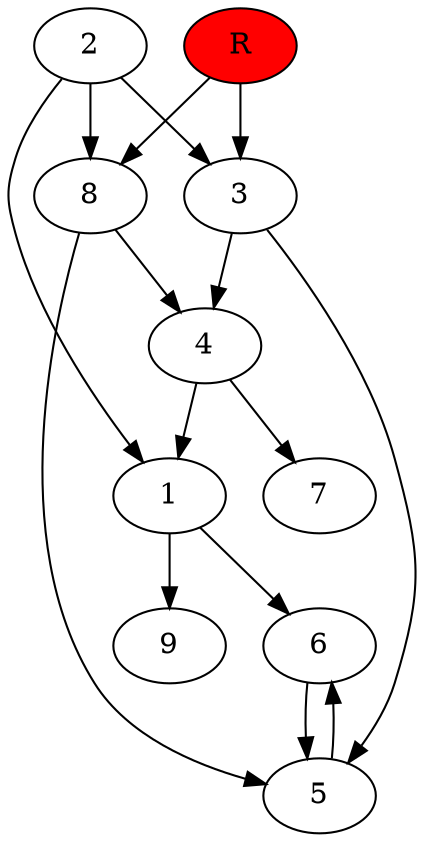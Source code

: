 digraph prb32756 {
	1
	2
	3
	4
	5
	6
	7
	8
	R [fillcolor="#ff0000" style=filled]
	1 -> 6
	1 -> 9
	2 -> 1
	2 -> 3
	2 -> 8
	3 -> 4
	3 -> 5
	4 -> 1
	4 -> 7
	5 -> 6
	6 -> 5
	8 -> 4
	8 -> 5
	R -> 3
	R -> 8
}
